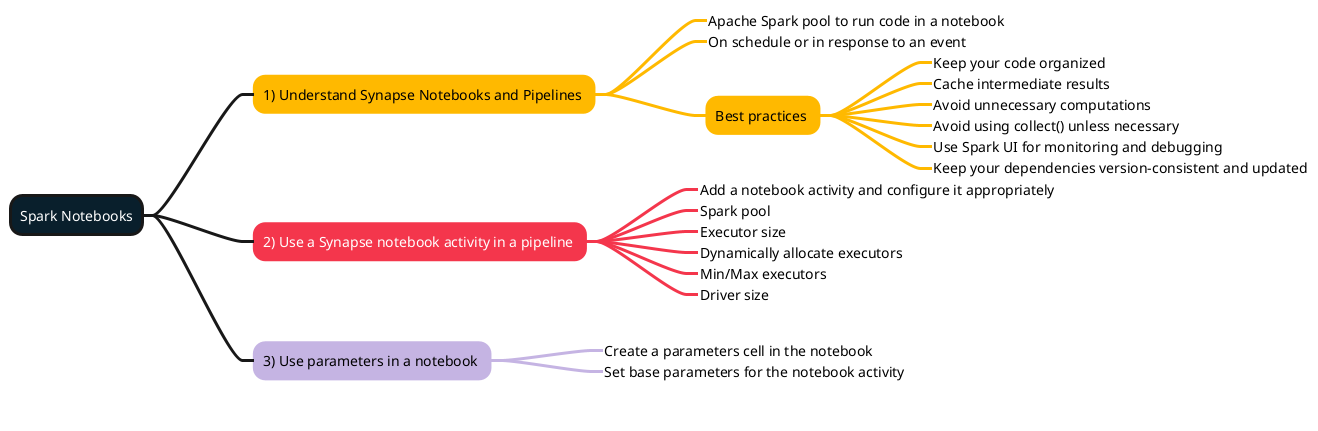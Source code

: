 @startmindmap
<style>
node {
    Margin 40
}
:depth(0) {
    BackgroundColor #091f2c
    FontColor #ffffff
    LineThickness 3.0
}
.topic1 {
    BackgroundColor #ffb900
    LineColor #ffb900
    LineThickness 3.0
    FontColor #000000
}
.topic2 {
    BackgroundColor #f4364c
    LineColor #f4364c
    LineThickness 3.0
    FontColor #ffffff
}
.topic3 {
    BackgroundColor #c5b4e3
    LineColor #c5b4e3
    LineThickness 3.0
    FontColor #000000
}
.topic4 {
    BackgroundColor #e1d3c7
    LineColor #e1d3c7
    LineThickness 3.0
    FontColor #000000
}
.topic5 {
    BackgroundColor #07641d
    LineColor #07641d
    LineThickness 3.0
    FontColor #ffffff
}
</style>
+ Spark Notebooks
++ 1) Understand Synapse Notebooks and Pipelines <<topic1>>
+++_ Apache Spark pool to run code in a notebook
+++_ On schedule or in response to an event
+++ Best practices <<topic1>>
++++_ Keep your code organized
++++_ Cache intermediate results
++++_ Avoid unnecessary computations
++++_ Avoid using collect() unless necessary
++++_ Use Spark UI for monitoring and debugging
++++_ Keep your dependencies version-consistent and updated
++ 2) Use a Synapse notebook activity in a pipeline <<topic2>>
+++_ Add a notebook activity and configure it appropriately
+++_ Spark pool
+++_ Executor size
+++_ Dynamically allocate executors
+++_ Min/Max executors
+++_ Driver size
++ 3) Use parameters in a notebook <<topic3>>
+++_ Create a parameters cell in the notebook
+++_ Set base parameters for the notebook activity
@endmindmap
